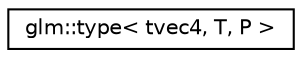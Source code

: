 digraph "Graphical Class Hierarchy"
{
  edge [fontname="Helvetica",fontsize="10",labelfontname="Helvetica",labelfontsize="10"];
  node [fontname="Helvetica",fontsize="10",shape=record];
  rankdir="LR";
  Node1 [label="glm::type\< tvec4, T, P \>",height=0.2,width=0.4,color="black", fillcolor="white", style="filled",URL="$structglm_1_1type_3_01tvec4_00_01T_00_01P_01_4.html"];
}
